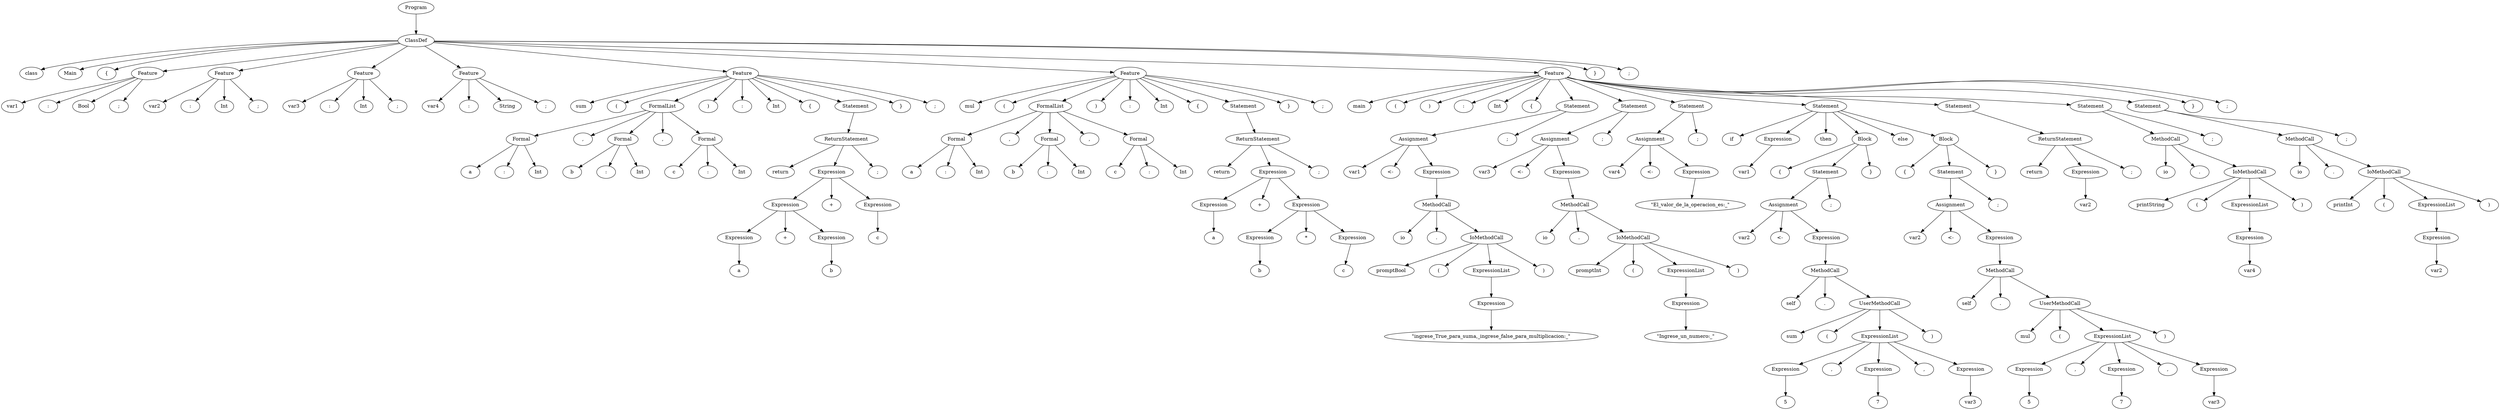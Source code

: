 digraph tree {
rankdir=TB;
nodesep=0.6;
ranksep=0.8;
    "Program_1689523480144" [label="Program"];
    "ClassDef_1689523480256" [label="ClassDef"];
    "class_1689523531968" [label="class"];
    "Main_1689523532096" [label="Main"];
    "{_1689523532288" [label="{"];
    "Feature_1689523480368" [label="Feature"];
    "var1_1689523532224" [label="var1"];
    ":_1689523532352" [label=":"];
    "Bool_1689523532416" [label="Bool"];
    ";_1689523532608" [label=";"];
    "Feature_1689523480480" [label="Feature"];
    "var2_1689523532160" [label="var2"];
    ":_1689523532800" [label=":"];
    "Int_1689523532864" [label="Int"];
    ";_1689523532928" [label=";"];
    "Feature_1689523480592" [label="Feature"];
    "var3_1689523533056" [label="var3"];
    ":_1689523533120" [label=":"];
    "Int_1689523533184" [label="Int"];
    ";_1689523533248" [label=";"];
    "Feature_1689523480704" [label="Feature"];
    "var4_1689523533376" [label="var4"];
    ":_1689523533440" [label=":"];
    "String_1689523533504" [label="String"];
    ";_1689523533568" [label=";"];
    "Feature_1689523480816" [label="Feature"];
    "sum_1689523533696" [label="sum"];
    "(_1689523533760" [label="("];
    "FormalList_1689523480928" [label="FormalList"];
    "Formal_1689523481040" [label="Formal"];
    "a_1689523532736" [label="a"];
    ":_1689523534080" [label=":"];
    "Int_1689523534144" [label="Int"];
    ",_1689523534208" [label=","];
    "Formal_1689523481152" [label="Formal"];
    "b_1689523534336" [label="b"];
    ":_1689523534400" [label=":"];
    "Int_1689523534464" [label="Int"];
    ",_1689523534528" [label=","];
    "Formal_1689523481264" [label="Formal"];
    "c_1689523534016" [label="c"];
    ":_1689523534784" [label=":"];
    "Int_1689523534848" [label="Int"];
    ")_1689523534912" [label=")"];
    ":_1689523534976" [label=":"];
    "Int_1689523535104" [label="Int"];
    "{_1689523535168" [label="{"];
    "Statement_1689523481376" [label="Statement"];
    "ReturnStatement_1689523481488" [label="ReturnStatement"];
    "return_1689523535232" [label="return"];
    "Expression_1689523481936" [label="Expression"];
    "Expression_1689523481712" [label="Expression"];
    "Expression_1689523481600" [label="Expression"];
    "a_1689523535488" [label="a"];
    "+_1689523569152" [label="+"];
    "Expression_1689523481824" [label="Expression"];
    "b_1689523569216" [label="b"];
    "+_1689523524160" [label="+"];
    "Expression_1689523482048" [label="Expression"];
    "c_1689523524096" [label="c"];
    ";_1689523522560" [label=";"];
    "}_1689523569472" [label="}"];
    ";_1689523534720" [label=";"];
    "Feature_1689523482160" [label="Feature"];
    "mul_1689523532672" [label="mul"];
    "(_1689523569664" [label="("];
    "FormalList_1689523482272" [label="FormalList"];
    "Formal_1689523482384" [label="Formal"];
    "a_1689523569600" [label="a"];
    ":_1689523568960" [label=":"];
    "Int_1689523569792" [label="Int"];
    ",_1689523569856" [label=","];
    "Formal_1689523482496" [label="Formal"];
    "b_1689523569984" [label="b"];
    ":_1689523569728" [label=":"];
    "Int_1689523570048" [label="Int"];
    ",_1689523570112" [label=","];
    "Formal_1689523482608" [label="Formal"];
    "c_1689523569920" [label="c"];
    ":_1689523570304" [label=":"];
    "Int_1689523570368" [label="Int"];
    ")_1689523570432" [label=")"];
    ":_1689523570496" [label=":"];
    "Int_1689523570624" [label="Int"];
    "{_1689523570688" [label="{"];
    "Statement_1689523482720" [label="Statement"];
    "ReturnStatement_1689523482832" [label="ReturnStatement"];
    "return_1689523570752" [label="return"];
    "Expression_1689523483056" [label="Expression"];
    "Expression_1689523482944" [label="Expression"];
    "a_1689523571008" [label="a"];
    "+_1689523569536" [label="+"];
    "Expression_1689523483280" [label="Expression"];
    "Expression_1689523483168" [label="Expression"];
    "b_1689523569088" [label="b"];
    "*_1689523522304" [label="*"];
    "Expression_1689523483616" [label="Expression"];
    "c_1689523524480" [label="c"];
    ";_1689523535552" [label=";"];
    "}_1689523571648" [label="}"];
    ";_1689523571776" [label=";"];
    "Feature_1689523483392" [label="Feature"];
    "main_1689523571712" [label="main"];
    "(_1689523570240" [label="("];
    ")_1689523571072" [label=")"];
    ":_1689523568704" [label=":"];
    "Int_1689523571392" [label="Int"];
    "{_1689523569024" [label="{"];
    "Statement_1689523483504" [label="Statement"];
    "Assignment_1689523483728" [label="Assignment"];
    "var1_1689523574976" [label="var1"];
    "<-_1689523575104" [label="<-"];
    "Expression_1689523483840" [label="Expression"];
    "MethodCall_1689523483952" [label="MethodCall"];
    "io_1689523575168" [label="io"];
    "._1689523575232" [label="."];
    "IoMethodCall_1689523484064" [label="IoMethodCall"];
    "promptBool_1689523575360" [label="promptBool"];
    "(_1689523575040" [label="("];
    "ExpressionList_1689523484176" [label="ExpressionList"];
    "Expression_1689523484288" [label="Expression"];
    "\\\"ingrese_True_para_suma,_ingrese_false_para_multiplicacion:_\\\"_1689523575296" [label="\"ingrese_True_para_suma,_ingrese_false_para_multiplicacion:_\""];
    ")_1689523575424" [label=")"];
    ";_1689523575552" [label=";"];
    "Statement_1689523484400" [label="Statement"];
    "Assignment_1689523484512" [label="Assignment"];
    "var3_1689523575616" [label="var3"];
    "<-_1689523575680" [label="<-"];
    "Expression_1689523484624" [label="Expression"];
    "MethodCall_1689523484736" [label="MethodCall"];
    "io_1689523575744" [label="io"];
    "._1689523575808" [label="."];
    "IoMethodCall_1689523484848" [label="IoMethodCall"];
    "promptInt_1689523575936" [label="promptInt"];
    "(_1689523575488" [label="("];
    "ExpressionList_1689523484960" [label="ExpressionList"];
    "Expression_1689523485072" [label="Expression"];
    "\\\"Ingrese_un_numero:_\\\"_1689523575872" [label="\"Ingrese_un_numero:_\""];
    ")_1689523576000" [label=")"];
    ";_1689523576128" [label=";"];
    "Statement_1689523485184" [label="Statement"];
    "Assignment_1689523485296" [label="Assignment"];
    "var4_1689523571456" [label="var4"];
    "<-_1689523576192" [label="<-"];
    "Expression_1689523485408" [label="Expression"];
    "\\\"El_valor_de_la_operacion_es:_\\\"_1689523576320" [label="\"El_valor_de_la_operacion_es:_\""];
    ";_1689523576256" [label=";"];
    "Statement_1689523485520" [label="Statement"];
    "if_1689523576448" [label="if"];
    "Expression_1689523485632" [label="Expression"];
    "var1_1689523576512" [label="var1"];
    "then_1689523576384" [label="then"];
    "Block_1689523485744" [label="Block"];
    "{_1689523576640" [label="{"];
    "Statement_1689523485856" [label="Statement"];
    "Assignment_1689523485968" [label="Assignment"];
    "var2_1689523576064" [label="var2"];
    "<-_1689523576704" [label="<-"];
    "Expression_1689523486080" [label="Expression"];
    "MethodCall_1689523486192" [label="MethodCall"];
    "self_1689523576768" [label="self"];
    "._1689523576832" [label="."];
    "UserMethodCall_1689523486304" [label="UserMethodCall"];
    "sum_1689523576960" [label="sum"];
    "(_1689523576576" [label="("];
    "ExpressionList_1689523486416" [label="ExpressionList"];
    "Expression_1689523486528" [label="Expression"];
    "5_1689523576896" [label="5"];
    ",_1689523577024" [label=","];
    "Expression_1689523617856" [label="Expression"];
    "7_1689523577216" [label="7"];
    ",_1689523577088" [label=","];
    "Expression_1689523617968" [label="Expression"];
    "var3_1689523577344" [label="var3"];
    ")_1689523577408" [label=")"];
    ";_1689523577472" [label=";"];
    "}_1689523577536" [label="}"];
    "else_1689523577600" [label="else"];
    "Block_1689523618080" [label="Block"];
    "{_1689523577792" [label="{"];
    "Statement_1689523618192" [label="Statement"];
    "Assignment_1689523618304" [label="Assignment"];
    "var2_1689523577664" [label="var2"];
    "<-_1689523577856" [label="<-"];
    "Expression_1689523618416" [label="Expression"];
    "MethodCall_1689523618528" [label="MethodCall"];
    "self_1689523577920" [label="self"];
    "._1689523577984" [label="."];
    "UserMethodCall_1689523618640" [label="UserMethodCall"];
    "mul_1689523578112" [label="mul"];
    "(_1689523577728" [label="("];
    "ExpressionList_1689523618752" [label="ExpressionList"];
    "Expression_1689523618864" [label="Expression"];
    "5_1689523578048" [label="5"];
    ",_1689523578176" [label=","];
    "Expression_1689523618976" [label="Expression"];
    "7_1689523578368" [label="7"];
    ",_1689523578240" [label=","];
    "Expression_1689523619088" [label="Expression"];
    "var3_1689523578496" [label="var3"];
    ")_1689523578560" [label=")"];
    ";_1689523578624" [label=";"];
    "}_1689523578688" [label="}"];
    "Statement_1689523619200" [label="Statement"];
    "ReturnStatement_1689523619312" [label="ReturnStatement"];
    "return_1689523578304" [label="return"];
    "Expression_1689523619424" [label="Expression"];
    "var2_1689523578880" [label="var2"];
    ";_1689523578816" [label=";"];
    "Statement_1689523619536" [label="Statement"];
    "MethodCall_1689523619648" [label="MethodCall"];
    "io_1689523578944" [label="io"];
    "._1689523579008" [label="."];
    "IoMethodCall_1689523619760" [label="IoMethodCall"];
    "printString_1689523579136" [label="printString"];
    "(_1689523579200" [label="("];
    "ExpressionList_1689523619872" [label="ExpressionList"];
    "Expression_1689523619984" [label="Expression"];
    "var4_1689523578752" [label="var4"];
    ")_1689523579456" [label=")"];
    ";_1689523579520" [label=";"];
    "Statement_1689523620096" [label="Statement"];
    "MethodCall_1689523620208" [label="MethodCall"];
    "io_1689523579392" [label="io"];
    "._1689523579776" [label="."];
    "IoMethodCall_1689523620320" [label="IoMethodCall"];
    "printInt_1689523579904" [label="printInt"];
    "(_1689523579968" [label="("];
    "ExpressionList_1689523620432" [label="ExpressionList"];
    "Expression_1689523620544" [label="Expression"];
    "var2_1689523579712" [label="var2"];
    ")_1689523580224" [label=")"];
    ";_1689523580288" [label=";"];
    "}_1689523580352" [label="}"];
    ";_1689523580416" [label=";"];
    "}_1689523580480" [label="}"];
    ";_1689523580544" [label=";"];
    "Program_1689523480144" -> "ClassDef_1689523480256";
    "ClassDef_1689523480256" -> "class_1689523531968";
    "ClassDef_1689523480256" -> "Main_1689523532096";
    "ClassDef_1689523480256" -> "{_1689523532288";
    "ClassDef_1689523480256" -> "Feature_1689523480368";
    "ClassDef_1689523480256" -> "Feature_1689523480480";
    "ClassDef_1689523480256" -> "Feature_1689523480592";
    "ClassDef_1689523480256" -> "Feature_1689523480704";
    "ClassDef_1689523480256" -> "Feature_1689523480816";
    "ClassDef_1689523480256" -> "Feature_1689523482160";
    "ClassDef_1689523480256" -> "Feature_1689523483392";
    "ClassDef_1689523480256" -> "}_1689523580480";
    "ClassDef_1689523480256" -> ";_1689523580544";
    "Feature_1689523480368" -> "var1_1689523532224";
    "Feature_1689523480368" -> ":_1689523532352";
    "Feature_1689523480368" -> "Bool_1689523532416";
    "Feature_1689523480368" -> ";_1689523532608";
    "Feature_1689523480480" -> "var2_1689523532160";
    "Feature_1689523480480" -> ":_1689523532800";
    "Feature_1689523480480" -> "Int_1689523532864";
    "Feature_1689523480480" -> ";_1689523532928";
    "Feature_1689523480592" -> "var3_1689523533056";
    "Feature_1689523480592" -> ":_1689523533120";
    "Feature_1689523480592" -> "Int_1689523533184";
    "Feature_1689523480592" -> ";_1689523533248";
    "Feature_1689523480704" -> "var4_1689523533376";
    "Feature_1689523480704" -> ":_1689523533440";
    "Feature_1689523480704" -> "String_1689523533504";
    "Feature_1689523480704" -> ";_1689523533568";
    "Feature_1689523480816" -> "sum_1689523533696";
    "Feature_1689523480816" -> "(_1689523533760";
    "Feature_1689523480816" -> "FormalList_1689523480928";
    "Feature_1689523480816" -> ")_1689523534912";
    "Feature_1689523480816" -> ":_1689523534976";
    "Feature_1689523480816" -> "Int_1689523535104";
    "Feature_1689523480816" -> "{_1689523535168";
    "Feature_1689523480816" -> "Statement_1689523481376";
    "Feature_1689523480816" -> "}_1689523569472";
    "Feature_1689523480816" -> ";_1689523534720";
    "FormalList_1689523480928" -> "Formal_1689523481040";
    "FormalList_1689523480928" -> ",_1689523534208";
    "FormalList_1689523480928" -> "Formal_1689523481152";
    "FormalList_1689523480928" -> ",_1689523534528";
    "FormalList_1689523480928" -> "Formal_1689523481264";
    "Formal_1689523481040" -> "a_1689523532736";
    "Formal_1689523481040" -> ":_1689523534080";
    "Formal_1689523481040" -> "Int_1689523534144";
    "Formal_1689523481152" -> "b_1689523534336";
    "Formal_1689523481152" -> ":_1689523534400";
    "Formal_1689523481152" -> "Int_1689523534464";
    "Formal_1689523481264" -> "c_1689523534016";
    "Formal_1689523481264" -> ":_1689523534784";
    "Formal_1689523481264" -> "Int_1689523534848";
    "Statement_1689523481376" -> "ReturnStatement_1689523481488";
    "ReturnStatement_1689523481488" -> "return_1689523535232";
    "ReturnStatement_1689523481488" -> "Expression_1689523481936";
    "ReturnStatement_1689523481488" -> ";_1689523522560";
    "Expression_1689523481936" -> "Expression_1689523481712";
    "Expression_1689523481936" -> "+_1689523524160";
    "Expression_1689523481936" -> "Expression_1689523482048";
    "Expression_1689523481712" -> "Expression_1689523481600";
    "Expression_1689523481712" -> "+_1689523569152";
    "Expression_1689523481712" -> "Expression_1689523481824";
    "Expression_1689523481600" -> "a_1689523535488";
    "Expression_1689523481824" -> "b_1689523569216";
    "Expression_1689523482048" -> "c_1689523524096";
    "Feature_1689523482160" -> "mul_1689523532672";
    "Feature_1689523482160" -> "(_1689523569664";
    "Feature_1689523482160" -> "FormalList_1689523482272";
    "Feature_1689523482160" -> ")_1689523570432";
    "Feature_1689523482160" -> ":_1689523570496";
    "Feature_1689523482160" -> "Int_1689523570624";
    "Feature_1689523482160" -> "{_1689523570688";
    "Feature_1689523482160" -> "Statement_1689523482720";
    "Feature_1689523482160" -> "}_1689523571648";
    "Feature_1689523482160" -> ";_1689523571776";
    "FormalList_1689523482272" -> "Formal_1689523482384";
    "FormalList_1689523482272" -> ",_1689523569856";
    "FormalList_1689523482272" -> "Formal_1689523482496";
    "FormalList_1689523482272" -> ",_1689523570112";
    "FormalList_1689523482272" -> "Formal_1689523482608";
    "Formal_1689523482384" -> "a_1689523569600";
    "Formal_1689523482384" -> ":_1689523568960";
    "Formal_1689523482384" -> "Int_1689523569792";
    "Formal_1689523482496" -> "b_1689523569984";
    "Formal_1689523482496" -> ":_1689523569728";
    "Formal_1689523482496" -> "Int_1689523570048";
    "Formal_1689523482608" -> "c_1689523569920";
    "Formal_1689523482608" -> ":_1689523570304";
    "Formal_1689523482608" -> "Int_1689523570368";
    "Statement_1689523482720" -> "ReturnStatement_1689523482832";
    "ReturnStatement_1689523482832" -> "return_1689523570752";
    "ReturnStatement_1689523482832" -> "Expression_1689523483056";
    "ReturnStatement_1689523482832" -> ";_1689523535552";
    "Expression_1689523483056" -> "Expression_1689523482944";
    "Expression_1689523483056" -> "+_1689523569536";
    "Expression_1689523483056" -> "Expression_1689523483280";
    "Expression_1689523482944" -> "a_1689523571008";
    "Expression_1689523483280" -> "Expression_1689523483168";
    "Expression_1689523483280" -> "*_1689523522304";
    "Expression_1689523483280" -> "Expression_1689523483616";
    "Expression_1689523483168" -> "b_1689523569088";
    "Expression_1689523483616" -> "c_1689523524480";
    "Feature_1689523483392" -> "main_1689523571712";
    "Feature_1689523483392" -> "(_1689523570240";
    "Feature_1689523483392" -> ")_1689523571072";
    "Feature_1689523483392" -> ":_1689523568704";
    "Feature_1689523483392" -> "Int_1689523571392";
    "Feature_1689523483392" -> "{_1689523569024";
    "Feature_1689523483392" -> "Statement_1689523483504";
    "Feature_1689523483392" -> "Statement_1689523484400";
    "Feature_1689523483392" -> "Statement_1689523485184";
    "Feature_1689523483392" -> "Statement_1689523485520";
    "Feature_1689523483392" -> "Statement_1689523619200";
    "Feature_1689523483392" -> "Statement_1689523619536";
    "Feature_1689523483392" -> "Statement_1689523620096";
    "Feature_1689523483392" -> "}_1689523580352";
    "Feature_1689523483392" -> ";_1689523580416";
    "Statement_1689523483504" -> "Assignment_1689523483728";
    "Statement_1689523483504" -> ";_1689523575552";
    "Assignment_1689523483728" -> "var1_1689523574976";
    "Assignment_1689523483728" -> "<-_1689523575104";
    "Assignment_1689523483728" -> "Expression_1689523483840";
    "Expression_1689523483840" -> "MethodCall_1689523483952";
    "MethodCall_1689523483952" -> "io_1689523575168";
    "MethodCall_1689523483952" -> "._1689523575232";
    "MethodCall_1689523483952" -> "IoMethodCall_1689523484064";
    "IoMethodCall_1689523484064" -> "promptBool_1689523575360";
    "IoMethodCall_1689523484064" -> "(_1689523575040";
    "IoMethodCall_1689523484064" -> "ExpressionList_1689523484176";
    "IoMethodCall_1689523484064" -> ")_1689523575424";
    "ExpressionList_1689523484176" -> "Expression_1689523484288";
    "Expression_1689523484288" -> "\\\"ingrese_True_para_suma,_ingrese_false_para_multiplicacion:_\\\"_1689523575296";
    "Statement_1689523484400" -> "Assignment_1689523484512";
    "Statement_1689523484400" -> ";_1689523576128";
    "Assignment_1689523484512" -> "var3_1689523575616";
    "Assignment_1689523484512" -> "<-_1689523575680";
    "Assignment_1689523484512" -> "Expression_1689523484624";
    "Expression_1689523484624" -> "MethodCall_1689523484736";
    "MethodCall_1689523484736" -> "io_1689523575744";
    "MethodCall_1689523484736" -> "._1689523575808";
    "MethodCall_1689523484736" -> "IoMethodCall_1689523484848";
    "IoMethodCall_1689523484848" -> "promptInt_1689523575936";
    "IoMethodCall_1689523484848" -> "(_1689523575488";
    "IoMethodCall_1689523484848" -> "ExpressionList_1689523484960";
    "IoMethodCall_1689523484848" -> ")_1689523576000";
    "ExpressionList_1689523484960" -> "Expression_1689523485072";
    "Expression_1689523485072" -> "\\\"Ingrese_un_numero:_\\\"_1689523575872";
    "Statement_1689523485184" -> "Assignment_1689523485296";
    "Statement_1689523485184" -> ";_1689523576256";
    "Assignment_1689523485296" -> "var4_1689523571456";
    "Assignment_1689523485296" -> "<-_1689523576192";
    "Assignment_1689523485296" -> "Expression_1689523485408";
    "Expression_1689523485408" -> "\\\"El_valor_de_la_operacion_es:_\\\"_1689523576320";
    "Statement_1689523485520" -> "if_1689523576448";
    "Statement_1689523485520" -> "Expression_1689523485632";
    "Statement_1689523485520" -> "then_1689523576384";
    "Statement_1689523485520" -> "Block_1689523485744";
    "Statement_1689523485520" -> "else_1689523577600";
    "Statement_1689523485520" -> "Block_1689523618080";
    "Expression_1689523485632" -> "var1_1689523576512";
    "Block_1689523485744" -> "{_1689523576640";
    "Block_1689523485744" -> "Statement_1689523485856";
    "Block_1689523485744" -> "}_1689523577536";
    "Statement_1689523485856" -> "Assignment_1689523485968";
    "Statement_1689523485856" -> ";_1689523577472";
    "Assignment_1689523485968" -> "var2_1689523576064";
    "Assignment_1689523485968" -> "<-_1689523576704";
    "Assignment_1689523485968" -> "Expression_1689523486080";
    "Expression_1689523486080" -> "MethodCall_1689523486192";
    "MethodCall_1689523486192" -> "self_1689523576768";
    "MethodCall_1689523486192" -> "._1689523576832";
    "MethodCall_1689523486192" -> "UserMethodCall_1689523486304";
    "UserMethodCall_1689523486304" -> "sum_1689523576960";
    "UserMethodCall_1689523486304" -> "(_1689523576576";
    "UserMethodCall_1689523486304" -> "ExpressionList_1689523486416";
    "UserMethodCall_1689523486304" -> ")_1689523577408";
    "ExpressionList_1689523486416" -> "Expression_1689523486528";
    "ExpressionList_1689523486416" -> ",_1689523577024";
    "ExpressionList_1689523486416" -> "Expression_1689523617856";
    "ExpressionList_1689523486416" -> ",_1689523577088";
    "ExpressionList_1689523486416" -> "Expression_1689523617968";
    "Expression_1689523486528" -> "5_1689523576896";
    "Expression_1689523617856" -> "7_1689523577216";
    "Expression_1689523617968" -> "var3_1689523577344";
    "Block_1689523618080" -> "{_1689523577792";
    "Block_1689523618080" -> "Statement_1689523618192";
    "Block_1689523618080" -> "}_1689523578688";
    "Statement_1689523618192" -> "Assignment_1689523618304";
    "Statement_1689523618192" -> ";_1689523578624";
    "Assignment_1689523618304" -> "var2_1689523577664";
    "Assignment_1689523618304" -> "<-_1689523577856";
    "Assignment_1689523618304" -> "Expression_1689523618416";
    "Expression_1689523618416" -> "MethodCall_1689523618528";
    "MethodCall_1689523618528" -> "self_1689523577920";
    "MethodCall_1689523618528" -> "._1689523577984";
    "MethodCall_1689523618528" -> "UserMethodCall_1689523618640";
    "UserMethodCall_1689523618640" -> "mul_1689523578112";
    "UserMethodCall_1689523618640" -> "(_1689523577728";
    "UserMethodCall_1689523618640" -> "ExpressionList_1689523618752";
    "UserMethodCall_1689523618640" -> ")_1689523578560";
    "ExpressionList_1689523618752" -> "Expression_1689523618864";
    "ExpressionList_1689523618752" -> ",_1689523578176";
    "ExpressionList_1689523618752" -> "Expression_1689523618976";
    "ExpressionList_1689523618752" -> ",_1689523578240";
    "ExpressionList_1689523618752" -> "Expression_1689523619088";
    "Expression_1689523618864" -> "5_1689523578048";
    "Expression_1689523618976" -> "7_1689523578368";
    "Expression_1689523619088" -> "var3_1689523578496";
    "Statement_1689523619200" -> "ReturnStatement_1689523619312";
    "ReturnStatement_1689523619312" -> "return_1689523578304";
    "ReturnStatement_1689523619312" -> "Expression_1689523619424";
    "ReturnStatement_1689523619312" -> ";_1689523578816";
    "Expression_1689523619424" -> "var2_1689523578880";
    "Statement_1689523619536" -> "MethodCall_1689523619648";
    "Statement_1689523619536" -> ";_1689523579520";
    "MethodCall_1689523619648" -> "io_1689523578944";
    "MethodCall_1689523619648" -> "._1689523579008";
    "MethodCall_1689523619648" -> "IoMethodCall_1689523619760";
    "IoMethodCall_1689523619760" -> "printString_1689523579136";
    "IoMethodCall_1689523619760" -> "(_1689523579200";
    "IoMethodCall_1689523619760" -> "ExpressionList_1689523619872";
    "IoMethodCall_1689523619760" -> ")_1689523579456";
    "ExpressionList_1689523619872" -> "Expression_1689523619984";
    "Expression_1689523619984" -> "var4_1689523578752";
    "Statement_1689523620096" -> "MethodCall_1689523620208";
    "Statement_1689523620096" -> ";_1689523580288";
    "MethodCall_1689523620208" -> "io_1689523579392";
    "MethodCall_1689523620208" -> "._1689523579776";
    "MethodCall_1689523620208" -> "IoMethodCall_1689523620320";
    "IoMethodCall_1689523620320" -> "printInt_1689523579904";
    "IoMethodCall_1689523620320" -> "(_1689523579968";
    "IoMethodCall_1689523620320" -> "ExpressionList_1689523620432";
    "IoMethodCall_1689523620320" -> ")_1689523580224";
    "ExpressionList_1689523620432" -> "Expression_1689523620544";
    "Expression_1689523620544" -> "var2_1689523579712";
}

